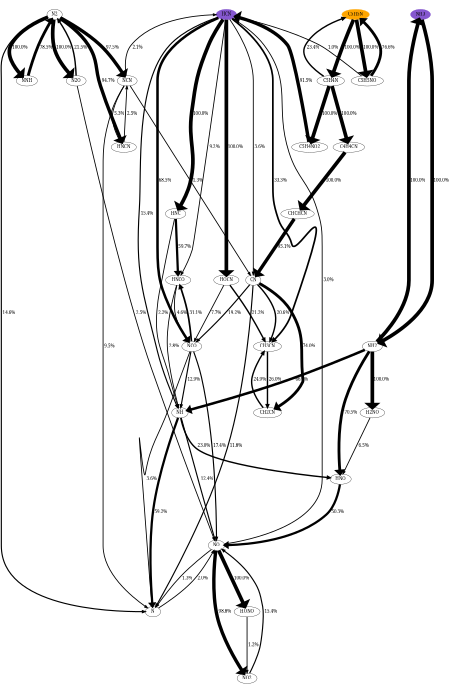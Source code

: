 digraph {
    graph [b="0,0,1558,558", rankdir=TB, center=true, splines=True, size="3,5!", dpi=400, ratio="fill"];
	NO -> HONO [label=" 100.0%" fontcolor=black fontname=serif fontsize=16 penwidth=13]
	NO -> N [label=" 1.3%" fontcolor=black fontname=serif fontsize=16 penwidth=3]
	NO -> NO2 [label=" 98.8%" fontcolor=black fontname=serif fontsize=16 penwidth=12]
	NO -> HCN [label=" 3.0%" fontcolor=black fontname=serif fontsize=16 penwidth=3]
	HCN -> NH [label=" 15.4%" fontcolor=black fontname=serif fontsize=16 penwidth=4]
	HCN -> HNC [label=" 100.0%" fontcolor=black fontname=serif fontsize=16 penwidth=13]
	HCN -> CN [label=" 3.6%" fontcolor=black fontname=serif fontsize=16 penwidth=3]
	HCN -> HNCO [label=" 9.2%" fontcolor=black fontname=serif fontsize=16 penwidth=3]
	HCN -> NCO [label=" 68.5%" fontcolor=black fontname=serif fontsize=16 penwidth=9]
	HCN -> HOCN [label=" 100.0%" fontcolor=black fontname=serif fontsize=16 penwidth=13]
	HCN -> CH3CN [label=" 33.3%" fontcolor=black fontname=serif fontsize=16 penwidth=6]
	HONO -> NO2 [label=" 1.2%" fontcolor=black fontname=serif fontsize=16 penwidth=3]
	C5H5N -> C5H4N [label=" 100.0%" fontcolor=black fontname=serif fontsize=16 penwidth=13]
	C5H5N -> C5H5NO [label=" 100.0%" fontcolor=black fontname=serif fontsize=16 penwidth=13]
	N -> NO [label=" 2.0%" fontcolor=black fontname=serif fontsize=16 penwidth=3]
	N2 -> NNH [label=" 100.0%" fontcolor=black fontname=serif fontsize=16 penwidth=13]
	N2 -> N [label=" 14.6%" fontcolor=black fontname=serif fontsize=16 penwidth=4]
	N2 -> N2O [label=" 100.0%" fontcolor=black fontname=serif fontsize=16 penwidth=13]
	N2 -> NCN [label=" 97.5%" fontcolor=black fontname=serif fontsize=16 penwidth=12]
	N2 -> HNCN [label=" 94.7%" fontcolor=black fontname=serif fontsize=16 penwidth=12]
	NO2 -> NO [label=" 15.4%" fontcolor=black fontname=serif fontsize=16 penwidth=4]
	NH3 -> NH2 [label=" 100.0%" fontcolor=black fontname=serif fontsize=16 penwidth=13]
	NH -> HNO [label=" 23.0%" fontcolor=black fontname=serif fontsize=16 penwidth=5]
	NH -> N [label=" 59.2%" fontcolor=black fontname=serif fontsize=16 penwidth=8]
	NH -> NO [label=" 12.4%" fontcolor=black fontname=serif fontsize=16 penwidth=4]
	HNC -> NH [label=" 2.2%" fontcolor=black fontname=serif fontsize=16 penwidth=3]
	HNC -> HNCO [label=" 59.7%" fontcolor=black fontname=serif fontsize=16 penwidth=8]
	CN -> N [label=" 11.8%" fontcolor=black fontname=serif fontsize=16 penwidth=4]
	CN -> NCO [label=" 19.2%" fontcolor=black fontname=serif fontsize=16 penwidth=4]
	CN -> CH3CN [label=" 20.6%" fontcolor=black fontname=serif fontsize=16 penwidth=5]
	CN -> CH2CN [label=" 74.0%" fontcolor=black fontname=serif fontsize=16 penwidth=10]
	HNCO -> NH [label=" 2.8%" fontcolor=black fontname=serif fontsize=16 penwidth=3]
	HNCO -> NCO [label=" 4.6%" fontcolor=black fontname=serif fontsize=16 penwidth=3]
	NCO -> NH [label=" 12.9%" fontcolor=black fontname=serif fontsize=16 penwidth=4]
	NCO -> N [label=" 3.6%" fontcolor=black fontname=serif fontsize=16 penwidth=3]
	NCO -> NO [label=" 17.4%" fontcolor=black fontname=serif fontsize=16 penwidth=4]
	NCO -> HNCO [label=" 31.1%" fontcolor=black fontname=serif fontsize=16 penwidth=6]
	HOCN -> NCO [label=" 7.7%" fontcolor=black fontname=serif fontsize=16 penwidth=3]
	HOCN -> CH3CN [label=" 21.2%" fontcolor=black fontname=serif fontsize=16 penwidth=5]
	CH3CN -> CH2CN [label=" 26.0%" fontcolor=black fontname=serif fontsize=16 penwidth=5]
	C5H4N -> C5H5N [label=" 23.4%" fontcolor=black fontname=serif fontsize=16 penwidth=5]
	C5H4N -> C5H4NO2 [label=" 100.0%" fontcolor=black fontname=serif fontsize=16 penwidth=13]
	C5H4N -> C4H4CN [label=" 100.0%" fontcolor=black fontname=serif fontsize=16 penwidth=13]
	C5H5NO -> HCN [label=" 1.0%" fontcolor=black fontname=serif fontsize=16 penwidth=3]
	C5H5NO -> C5H5N [label=" 76.6%" fontcolor=black fontname=serif fontsize=16 penwidth=10]
	NNH -> N2 [label=" 78.5%" fontcolor=black fontname=serif fontsize=16 penwidth=10]
	N2O -> N2 [label=" 21.5%" fontcolor=black fontname=serif fontsize=16 penwidth=5]
	N2O -> NO [label=" 2.5%" fontcolor=black fontname=serif fontsize=16 penwidth=3]
	NCN -> N [label=" 9.5%" fontcolor=black fontname=serif fontsize=16 penwidth=3]
	NCN -> HCN [label=" 2.1%" fontcolor=black fontname=serif fontsize=16 penwidth=3]
	NCN -> CN [label=" 1.3%" fontcolor=black fontname=serif fontsize=16 penwidth=3]
	NCN -> HNCN [label=" 5.3%" fontcolor=black fontname=serif fontsize=16 penwidth=3]
	HNCN -> NCN [label=" 2.5%" fontcolor=black fontname=serif fontsize=16 penwidth=3]
	NH2 -> NH [label=" 66.6%" fontcolor=black fontname=serif fontsize=16 penwidth=9]
	NH2 -> HNO [label=" 70.5%" fontcolor=black fontname=serif fontsize=16 penwidth=10]
	NH2 -> H2NO [label=" 100.0%" fontcolor=black fontname=serif fontsize=16 penwidth=13]
	NH2 -> NH3 [label=" 100.0%" fontcolor=black fontname=serif fontsize=16 penwidth=13]
	HNO -> NO [label=" 50.3%" fontcolor=black fontname=serif fontsize=16 penwidth=8]
	CH2CN -> CH3CN [label=" 24.9%" fontcolor=black fontname=serif fontsize=16 penwidth=5]
	C5H4NO2 -> HCN [label=" 91.5%" fontcolor=black fontname=serif fontsize=16 penwidth=12]
	C4H4CN -> CHCHCN [label=" 100.0%" fontcolor=black fontname=serif fontsize=16 penwidth=13]
	H2NO -> HNO [label=" 6.5%" fontcolor=black fontname=serif fontsize=16 penwidth=3]
	CHCHCN -> CN [label=" 95.1%" fontcolor=black fontname=serif fontsize=16 penwidth=12]
	NO [fontname=serif fontsize=16]
	HCN [fontname=serif fontsize=16]
	HONO [fontname=serif fontsize=16]
	C5H5N [fontname=serif fontsize=16]
	N [fontname=serif fontsize=16]
	N2 [fontname=serif fontsize=16]
	NO2 [fontname=serif fontsize=16]
	NH3 [fontname=serif fontsize=16]
	NH [fontname=serif fontsize=16]
	HNC [fontname=serif fontsize=16]
	CN [fontname=serif fontsize=16]
	HNCO [fontname=serif fontsize=16]
	NCO [fontname=serif fontsize=16]
	HOCN [fontname=serif fontsize=16]
	CH3CN [fontname=serif fontsize=16]
	C5H4N [fontname=serif fontsize=16]
	C5H5NO [fontname=serif fontsize=16]
	NNH [fontname=serif fontsize=16]
	N2O [fontname=serif fontsize=16]
	NCN [fontname=serif fontsize=16]
	HNCN [fontname=serif fontsize=16]
	NH2 [fontname=serif fontsize=16]
	HNO [fontname=serif fontsize=16]
	CH2CN [fontname=serif fontsize=16]
	C5H4NO2 [fontname=serif fontsize=16]
	C4H4CN [fontname=serif fontsize=16]
	H2NO [fontname=serif fontsize=16]
	CHCHCN [fontname=serif fontsize=16]
	HCN [color="#500dbab1" fillcolor="#500dbab1" style=filled]
	NH3 [color="#500dbab1" fillcolor="#500dbab1" style=filled]
	C5H5N [color=orange fillcolor=orange style=filled]

    {rank="source"; C5H5N,NH3,HCN,N2}
}